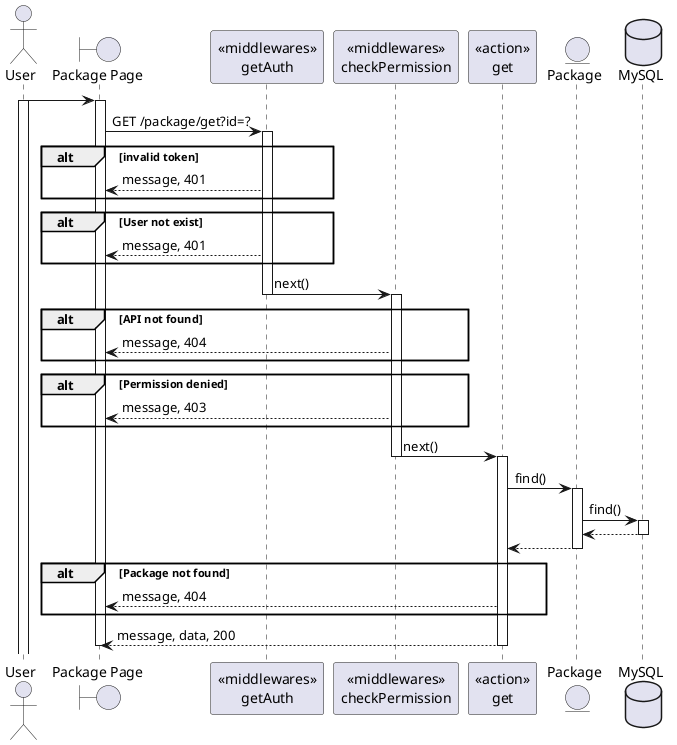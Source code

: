 @startuml
actor User
boundary "Package Page" as Client
participant "<<middlewares>>\ngetAuth" as mid1
participant "<<middlewares>>\ncheckPermission" as mid2
participant "<<action>>\nget" as Controller
entity "Package" as Model
database "MySQL" as DB

User -> Client:
activate User
activate Client
Client -> mid1: GET /package/get?id=?
activate mid1
alt invalid token
    mid1 --> Client: message, 401
end
alt User not exist
    mid1 --> Client: message, 401
end
mid1 -> mid2: next()
deactivate mid1
activate mid2
alt API not found
    mid2 --> Client: message, 404
end
alt Permission denied
    mid2 --> Client: message, 403
end
mid2 -> Controller: next()
deactivate mid2
activate Controller
Controller -> Model: find()
activate Model
Model -> DB: find()
activate DB
DB --> Model
deactivate DB
Model --> Controller
deactivate Model
Alt Package not found
    Controller --> Client: message, 404
end
Controller --> Client: message, data, 200
deactivate Controller







deactivate Client

@enduml
